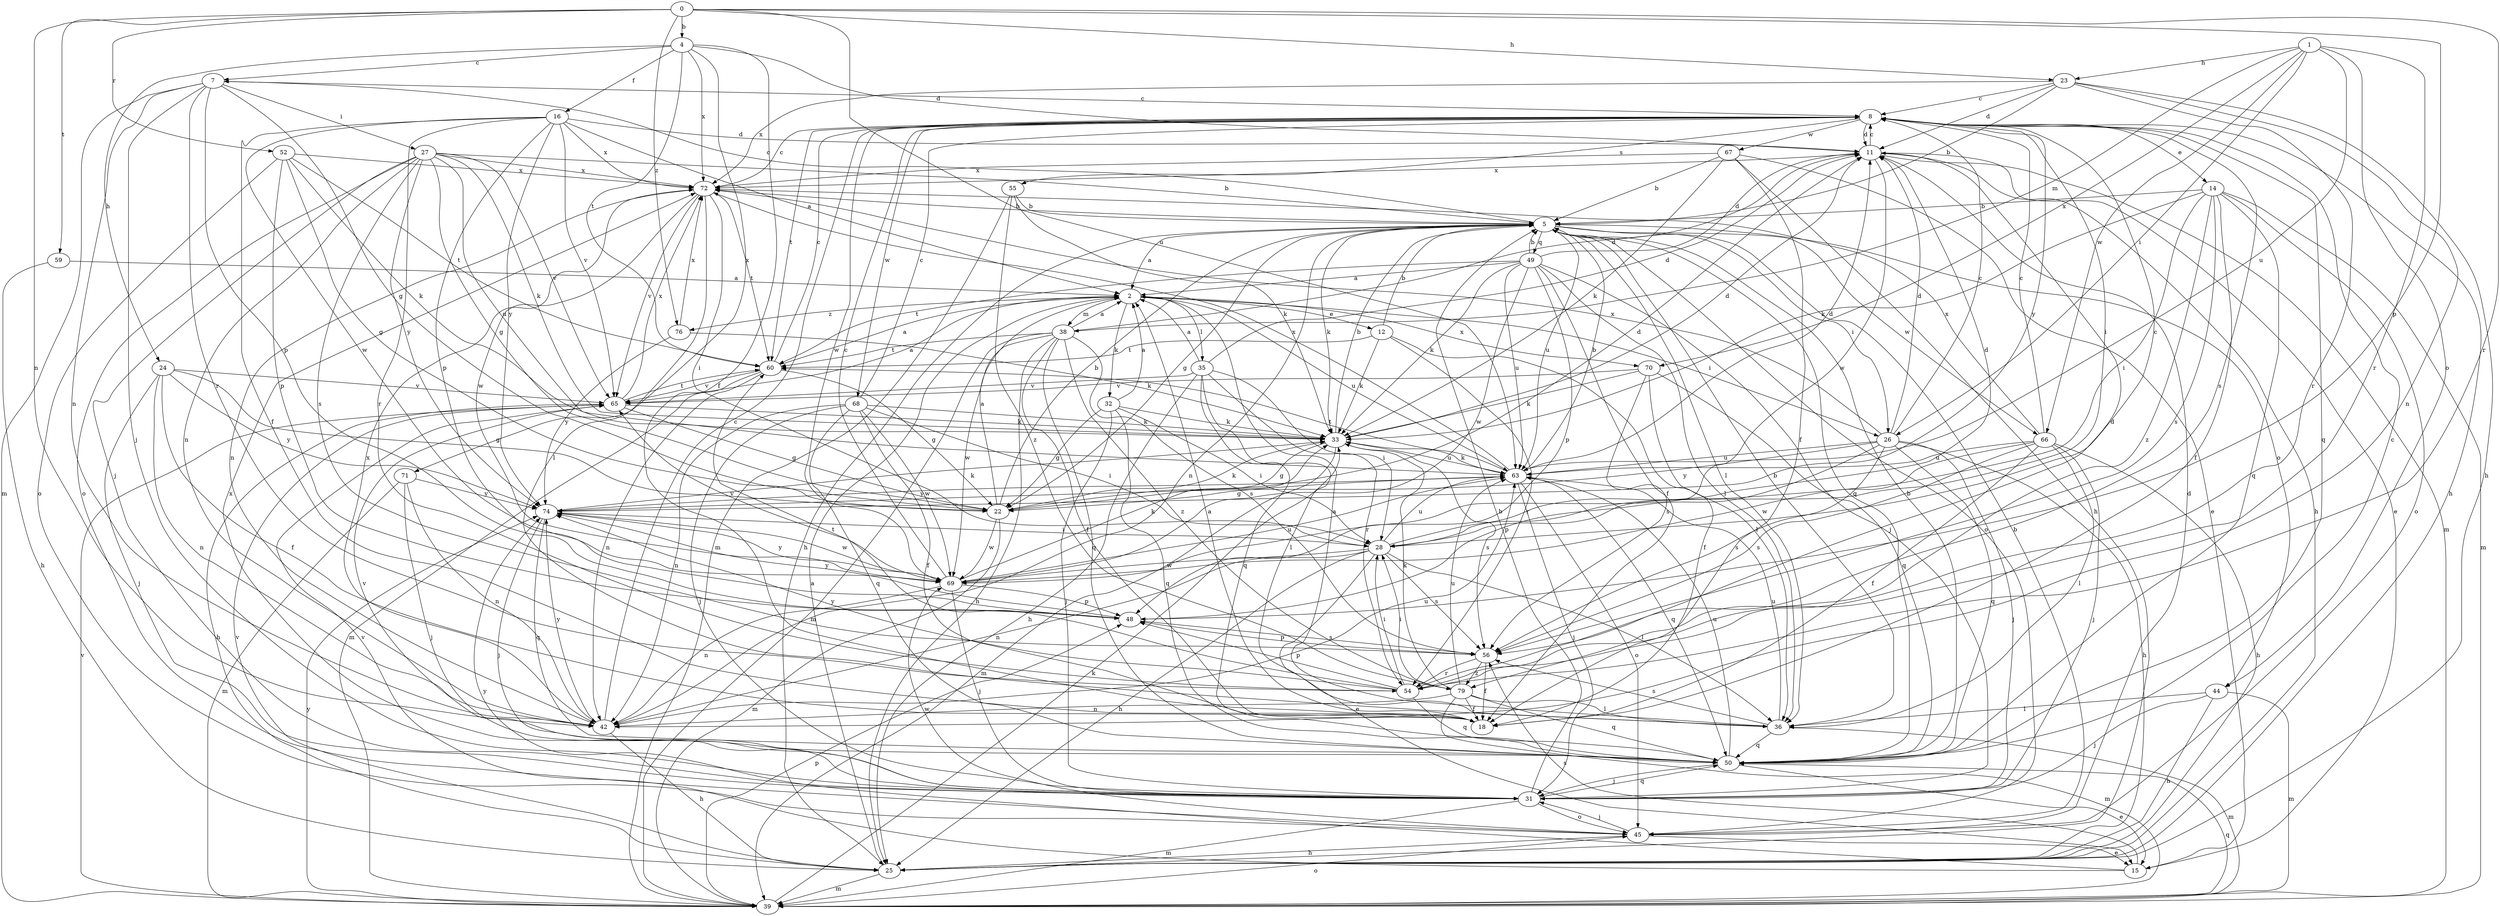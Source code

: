 strict digraph  {
0;
1;
2;
4;
5;
7;
8;
11;
12;
14;
15;
16;
18;
22;
23;
24;
25;
26;
27;
28;
31;
32;
33;
35;
36;
38;
39;
42;
44;
45;
48;
49;
50;
52;
54;
55;
56;
59;
60;
63;
65;
66;
67;
68;
69;
70;
71;
72;
74;
76;
79;
0 -> 4  [label=b];
0 -> 23  [label=h];
0 -> 42  [label=n];
0 -> 48  [label=p];
0 -> 52  [label=r];
0 -> 54  [label=r];
0 -> 59  [label=t];
0 -> 63  [label=u];
0 -> 76  [label=z];
1 -> 23  [label=h];
1 -> 26  [label=i];
1 -> 38  [label=m];
1 -> 44  [label=o];
1 -> 54  [label=r];
1 -> 63  [label=u];
1 -> 66  [label=w];
1 -> 70  [label=x];
2 -> 12  [label=e];
2 -> 26  [label=i];
2 -> 32  [label=k];
2 -> 35  [label=l];
2 -> 38  [label=m];
2 -> 63  [label=u];
2 -> 70  [label=x];
2 -> 76  [label=z];
4 -> 7  [label=c];
4 -> 11  [label=d];
4 -> 16  [label=f];
4 -> 18  [label=f];
4 -> 24  [label=h];
4 -> 60  [label=t];
4 -> 71  [label=x];
4 -> 72  [label=x];
5 -> 2  [label=a];
5 -> 7  [label=c];
5 -> 22  [label=g];
5 -> 25  [label=h];
5 -> 26  [label=i];
5 -> 33  [label=k];
5 -> 36  [label=l];
5 -> 42  [label=n];
5 -> 44  [label=o];
5 -> 45  [label=o];
5 -> 49  [label=q];
5 -> 50  [label=q];
5 -> 63  [label=u];
5 -> 66  [label=w];
7 -> 8  [label=c];
7 -> 22  [label=g];
7 -> 27  [label=i];
7 -> 31  [label=j];
7 -> 39  [label=m];
7 -> 42  [label=n];
7 -> 48  [label=p];
7 -> 54  [label=r];
8 -> 11  [label=d];
8 -> 14  [label=e];
8 -> 25  [label=h];
8 -> 28  [label=i];
8 -> 50  [label=q];
8 -> 55  [label=s];
8 -> 56  [label=s];
8 -> 60  [label=t];
8 -> 67  [label=w];
8 -> 68  [label=w];
8 -> 69  [label=w];
8 -> 74  [label=y];
11 -> 8  [label=c];
11 -> 15  [label=e];
11 -> 25  [label=h];
11 -> 39  [label=m];
11 -> 69  [label=w];
11 -> 72  [label=x];
12 -> 5  [label=b];
12 -> 33  [label=k];
12 -> 36  [label=l];
12 -> 54  [label=r];
12 -> 60  [label=t];
14 -> 5  [label=b];
14 -> 18  [label=f];
14 -> 28  [label=i];
14 -> 33  [label=k];
14 -> 39  [label=m];
14 -> 45  [label=o];
14 -> 50  [label=q];
14 -> 56  [label=s];
14 -> 79  [label=z];
15 -> 56  [label=s];
15 -> 65  [label=v];
15 -> 74  [label=y];
16 -> 2  [label=a];
16 -> 11  [label=d];
16 -> 18  [label=f];
16 -> 48  [label=p];
16 -> 54  [label=r];
16 -> 65  [label=v];
16 -> 69  [label=w];
16 -> 72  [label=x];
16 -> 74  [label=y];
18 -> 2  [label=a];
22 -> 2  [label=a];
22 -> 5  [label=b];
22 -> 11  [label=d];
22 -> 33  [label=k];
22 -> 39  [label=m];
22 -> 69  [label=w];
23 -> 5  [label=b];
23 -> 8  [label=c];
23 -> 11  [label=d];
23 -> 25  [label=h];
23 -> 42  [label=n];
23 -> 54  [label=r];
23 -> 72  [label=x];
24 -> 18  [label=f];
24 -> 22  [label=g];
24 -> 31  [label=j];
24 -> 42  [label=n];
24 -> 65  [label=v];
24 -> 74  [label=y];
25 -> 2  [label=a];
25 -> 39  [label=m];
25 -> 65  [label=v];
26 -> 8  [label=c];
26 -> 11  [label=d];
26 -> 25  [label=h];
26 -> 31  [label=j];
26 -> 48  [label=p];
26 -> 50  [label=q];
26 -> 56  [label=s];
26 -> 63  [label=u];
26 -> 72  [label=x];
26 -> 74  [label=y];
27 -> 5  [label=b];
27 -> 22  [label=g];
27 -> 31  [label=j];
27 -> 33  [label=k];
27 -> 42  [label=n];
27 -> 45  [label=o];
27 -> 56  [label=s];
27 -> 63  [label=u];
27 -> 65  [label=v];
27 -> 72  [label=x];
27 -> 74  [label=y];
28 -> 8  [label=c];
28 -> 11  [label=d];
28 -> 15  [label=e];
28 -> 25  [label=h];
28 -> 36  [label=l];
28 -> 42  [label=n];
28 -> 56  [label=s];
28 -> 63  [label=u];
28 -> 69  [label=w];
31 -> 5  [label=b];
31 -> 39  [label=m];
31 -> 45  [label=o];
31 -> 50  [label=q];
31 -> 72  [label=x];
32 -> 2  [label=a];
32 -> 22  [label=g];
32 -> 28  [label=i];
32 -> 31  [label=j];
32 -> 33  [label=k];
32 -> 50  [label=q];
33 -> 5  [label=b];
33 -> 11  [label=d];
33 -> 22  [label=g];
33 -> 39  [label=m];
33 -> 56  [label=s];
33 -> 63  [label=u];
35 -> 2  [label=a];
35 -> 11  [label=d];
35 -> 25  [label=h];
35 -> 28  [label=i];
35 -> 36  [label=l];
35 -> 50  [label=q];
35 -> 54  [label=r];
35 -> 65  [label=v];
36 -> 2  [label=a];
36 -> 5  [label=b];
36 -> 39  [label=m];
36 -> 50  [label=q];
36 -> 56  [label=s];
36 -> 63  [label=u];
38 -> 2  [label=a];
38 -> 11  [label=d];
38 -> 18  [label=f];
38 -> 25  [label=h];
38 -> 39  [label=m];
38 -> 50  [label=q];
38 -> 56  [label=s];
38 -> 60  [label=t];
38 -> 69  [label=w];
38 -> 79  [label=z];
39 -> 33  [label=k];
39 -> 45  [label=o];
39 -> 48  [label=p];
39 -> 50  [label=q];
39 -> 65  [label=v];
39 -> 74  [label=y];
42 -> 8  [label=c];
42 -> 25  [label=h];
42 -> 63  [label=u];
42 -> 72  [label=x];
42 -> 74  [label=y];
44 -> 25  [label=h];
44 -> 31  [label=j];
44 -> 36  [label=l];
44 -> 39  [label=m];
45 -> 5  [label=b];
45 -> 11  [label=d];
45 -> 15  [label=e];
45 -> 25  [label=h];
45 -> 31  [label=j];
45 -> 69  [label=w];
48 -> 56  [label=s];
48 -> 74  [label=y];
49 -> 2  [label=a];
49 -> 5  [label=b];
49 -> 11  [label=d];
49 -> 18  [label=f];
49 -> 31  [label=j];
49 -> 33  [label=k];
49 -> 36  [label=l];
49 -> 48  [label=p];
49 -> 60  [label=t];
49 -> 63  [label=u];
49 -> 69  [label=w];
50 -> 5  [label=b];
50 -> 8  [label=c];
50 -> 15  [label=e];
50 -> 31  [label=j];
50 -> 63  [label=u];
50 -> 65  [label=v];
52 -> 22  [label=g];
52 -> 33  [label=k];
52 -> 45  [label=o];
52 -> 48  [label=p];
52 -> 60  [label=t];
52 -> 72  [label=x];
54 -> 11  [label=d];
54 -> 28  [label=i];
54 -> 48  [label=p];
54 -> 50  [label=q];
54 -> 60  [label=t];
54 -> 74  [label=y];
55 -> 5  [label=b];
55 -> 33  [label=k];
55 -> 39  [label=m];
55 -> 79  [label=z];
56 -> 18  [label=f];
56 -> 48  [label=p];
56 -> 54  [label=r];
56 -> 79  [label=z];
59 -> 2  [label=a];
59 -> 25  [label=h];
60 -> 2  [label=a];
60 -> 8  [label=c];
60 -> 22  [label=g];
60 -> 39  [label=m];
60 -> 42  [label=n];
60 -> 65  [label=v];
63 -> 5  [label=b];
63 -> 11  [label=d];
63 -> 22  [label=g];
63 -> 31  [label=j];
63 -> 33  [label=k];
63 -> 45  [label=o];
63 -> 50  [label=q];
63 -> 60  [label=t];
63 -> 72  [label=x];
63 -> 74  [label=y];
65 -> 2  [label=a];
65 -> 22  [label=g];
65 -> 25  [label=h];
65 -> 33  [label=k];
65 -> 60  [label=t];
65 -> 72  [label=x];
66 -> 8  [label=c];
66 -> 18  [label=f];
66 -> 25  [label=h];
66 -> 31  [label=j];
66 -> 36  [label=l];
66 -> 56  [label=s];
66 -> 63  [label=u];
66 -> 69  [label=w];
66 -> 72  [label=x];
67 -> 5  [label=b];
67 -> 15  [label=e];
67 -> 18  [label=f];
67 -> 25  [label=h];
67 -> 33  [label=k];
67 -> 72  [label=x];
68 -> 8  [label=c];
68 -> 18  [label=f];
68 -> 28  [label=i];
68 -> 31  [label=j];
68 -> 33  [label=k];
68 -> 42  [label=n];
68 -> 50  [label=q];
68 -> 69  [label=w];
69 -> 8  [label=c];
69 -> 31  [label=j];
69 -> 33  [label=k];
69 -> 42  [label=n];
69 -> 48  [label=p];
69 -> 63  [label=u];
69 -> 65  [label=v];
69 -> 74  [label=y];
70 -> 18  [label=f];
70 -> 33  [label=k];
70 -> 50  [label=q];
70 -> 56  [label=s];
70 -> 65  [label=v];
71 -> 31  [label=j];
71 -> 39  [label=m];
71 -> 42  [label=n];
71 -> 74  [label=y];
72 -> 5  [label=b];
72 -> 8  [label=c];
72 -> 28  [label=i];
72 -> 36  [label=l];
72 -> 42  [label=n];
72 -> 60  [label=t];
72 -> 65  [label=v];
72 -> 69  [label=w];
74 -> 28  [label=i];
74 -> 31  [label=j];
74 -> 33  [label=k];
74 -> 50  [label=q];
74 -> 69  [label=w];
76 -> 33  [label=k];
76 -> 72  [label=x];
76 -> 74  [label=y];
79 -> 18  [label=f];
79 -> 28  [label=i];
79 -> 33  [label=k];
79 -> 36  [label=l];
79 -> 39  [label=m];
79 -> 42  [label=n];
79 -> 50  [label=q];
79 -> 63  [label=u];
}

